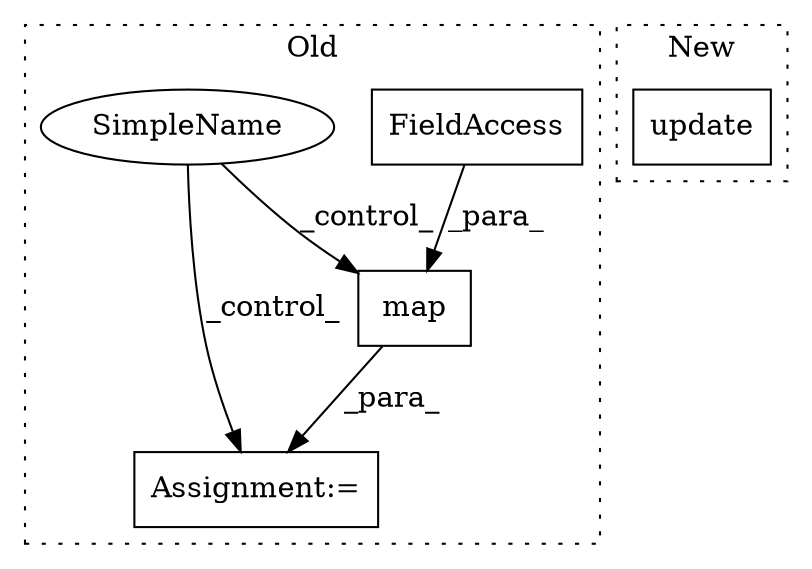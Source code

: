 digraph G {
subgraph cluster0 {
1 [label="map" a="32" s="2373,2410" l="4,1" shape="box"];
3 [label="FieldAccess" a="22" s="2377" l="11" shape="box"];
4 [label="Assignment:=" a="7" s="2294,2411" l="57,2" shape="box"];
5 [label="SimpleName" a="42" s="" l="" shape="ellipse"];
label = "Old";
style="dotted";
}
subgraph cluster1 {
2 [label="update" a="32" s="2745" l="8" shape="box"];
label = "New";
style="dotted";
}
1 -> 4 [label="_para_"];
3 -> 1 [label="_para_"];
5 -> 4 [label="_control_"];
5 -> 1 [label="_control_"];
}